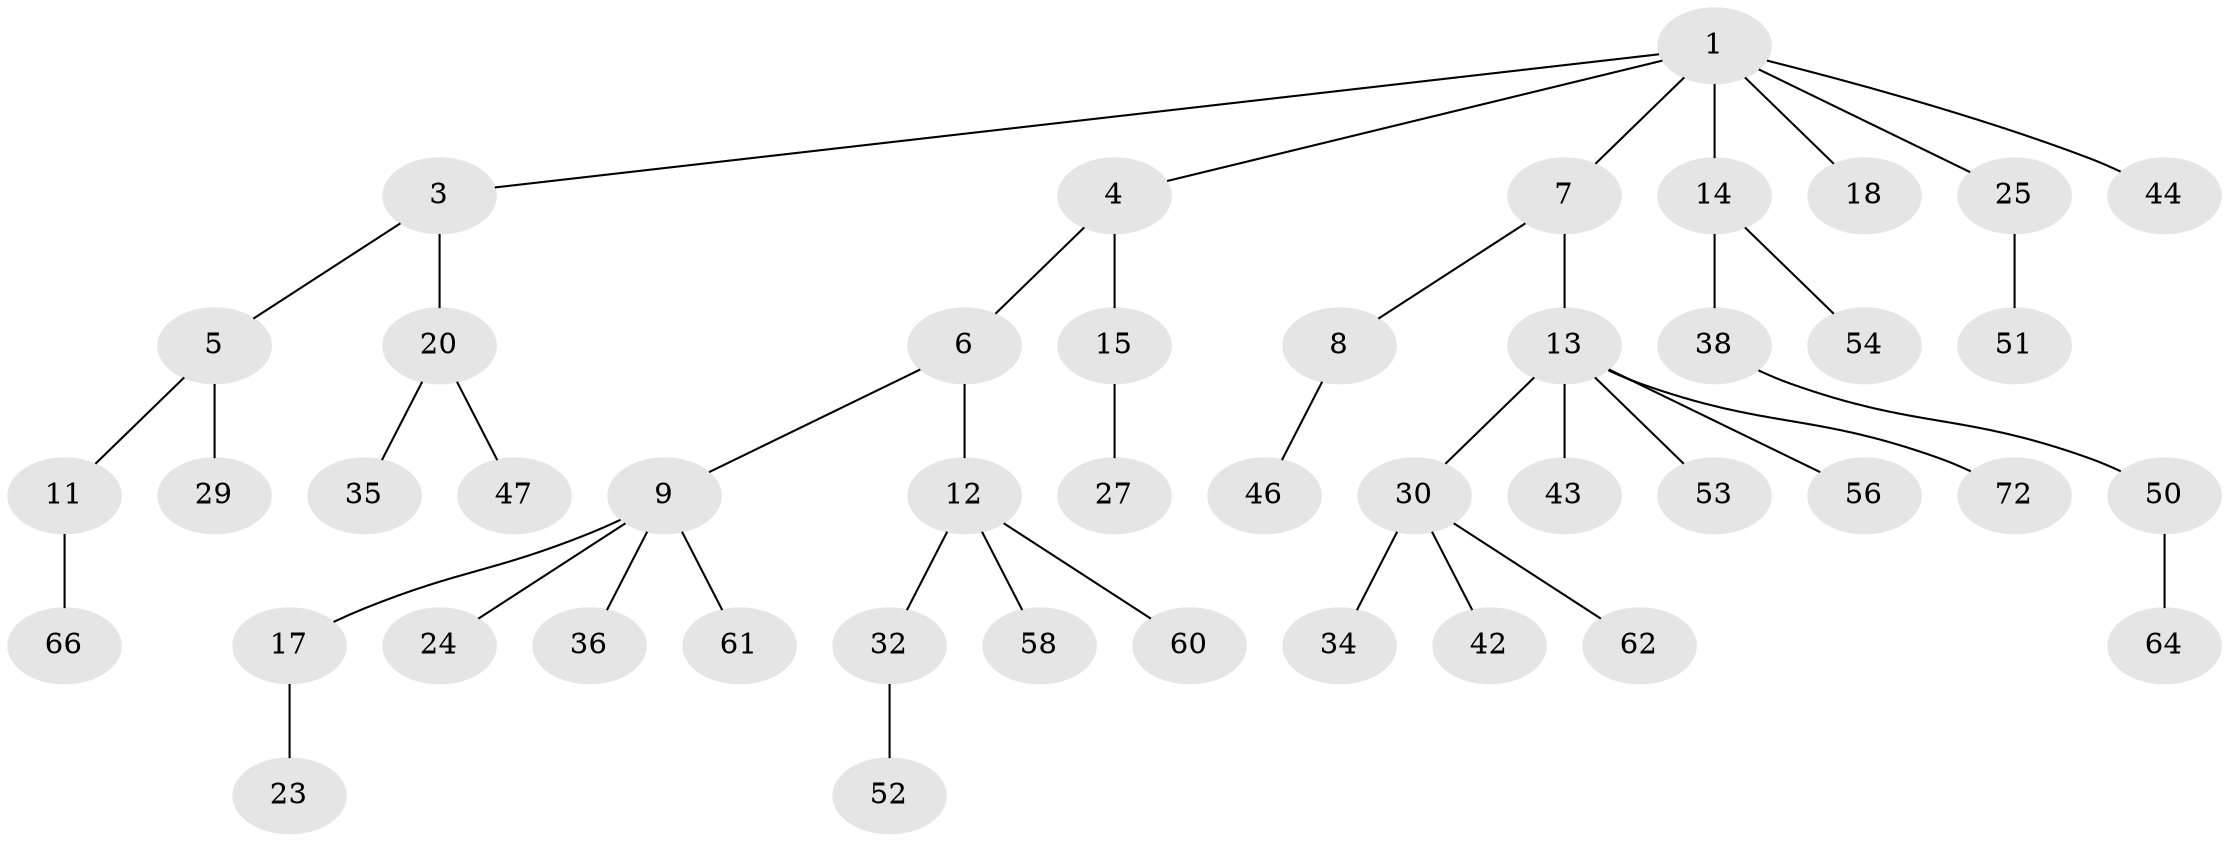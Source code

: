 // original degree distribution, {5: 0.041666666666666664, 4: 0.1111111111111111, 3: 0.08333333333333333, 1: 0.4583333333333333, 2: 0.3055555555555556}
// Generated by graph-tools (version 1.1) at 2025/11/02/27/25 16:11:28]
// undirected, 45 vertices, 44 edges
graph export_dot {
graph [start="1"]
  node [color=gray90,style=filled];
  1 [super="+2"];
  3 [super="+69"];
  4 [super="+10"];
  5 [super="+41"];
  6 [super="+67"];
  7 [super="+45"];
  8 [super="+40"];
  9 [super="+16"];
  11 [super="+55"];
  12 [super="+33"];
  13 [super="+19"];
  14 [super="+37"];
  15 [super="+21"];
  17;
  18;
  20 [super="+22"];
  23 [super="+70"];
  24 [super="+26"];
  25;
  27 [super="+28"];
  29;
  30 [super="+31"];
  32 [super="+48"];
  34 [super="+49"];
  35;
  36 [super="+65"];
  38 [super="+39"];
  42 [super="+59"];
  43;
  44 [super="+57"];
  46;
  47;
  50;
  51;
  52 [super="+68"];
  53;
  54;
  56;
  58 [super="+63"];
  60;
  61 [super="+71"];
  62;
  64;
  66;
  72;
  1 -- 3;
  1 -- 7;
  1 -- 25;
  1 -- 44;
  1 -- 18;
  1 -- 4;
  1 -- 14;
  3 -- 5;
  3 -- 20;
  4 -- 6;
  4 -- 15;
  5 -- 11;
  5 -- 29;
  6 -- 9;
  6 -- 12;
  7 -- 8;
  7 -- 13;
  8 -- 46;
  9 -- 17;
  9 -- 24;
  9 -- 61;
  9 -- 36;
  11 -- 66;
  12 -- 32;
  12 -- 60;
  12 -- 58;
  13 -- 30;
  13 -- 53;
  13 -- 56;
  13 -- 72;
  13 -- 43;
  14 -- 38;
  14 -- 54;
  15 -- 27;
  17 -- 23;
  20 -- 35;
  20 -- 47;
  25 -- 51;
  30 -- 62;
  30 -- 34;
  30 -- 42;
  32 -- 52;
  38 -- 50;
  50 -- 64;
}
